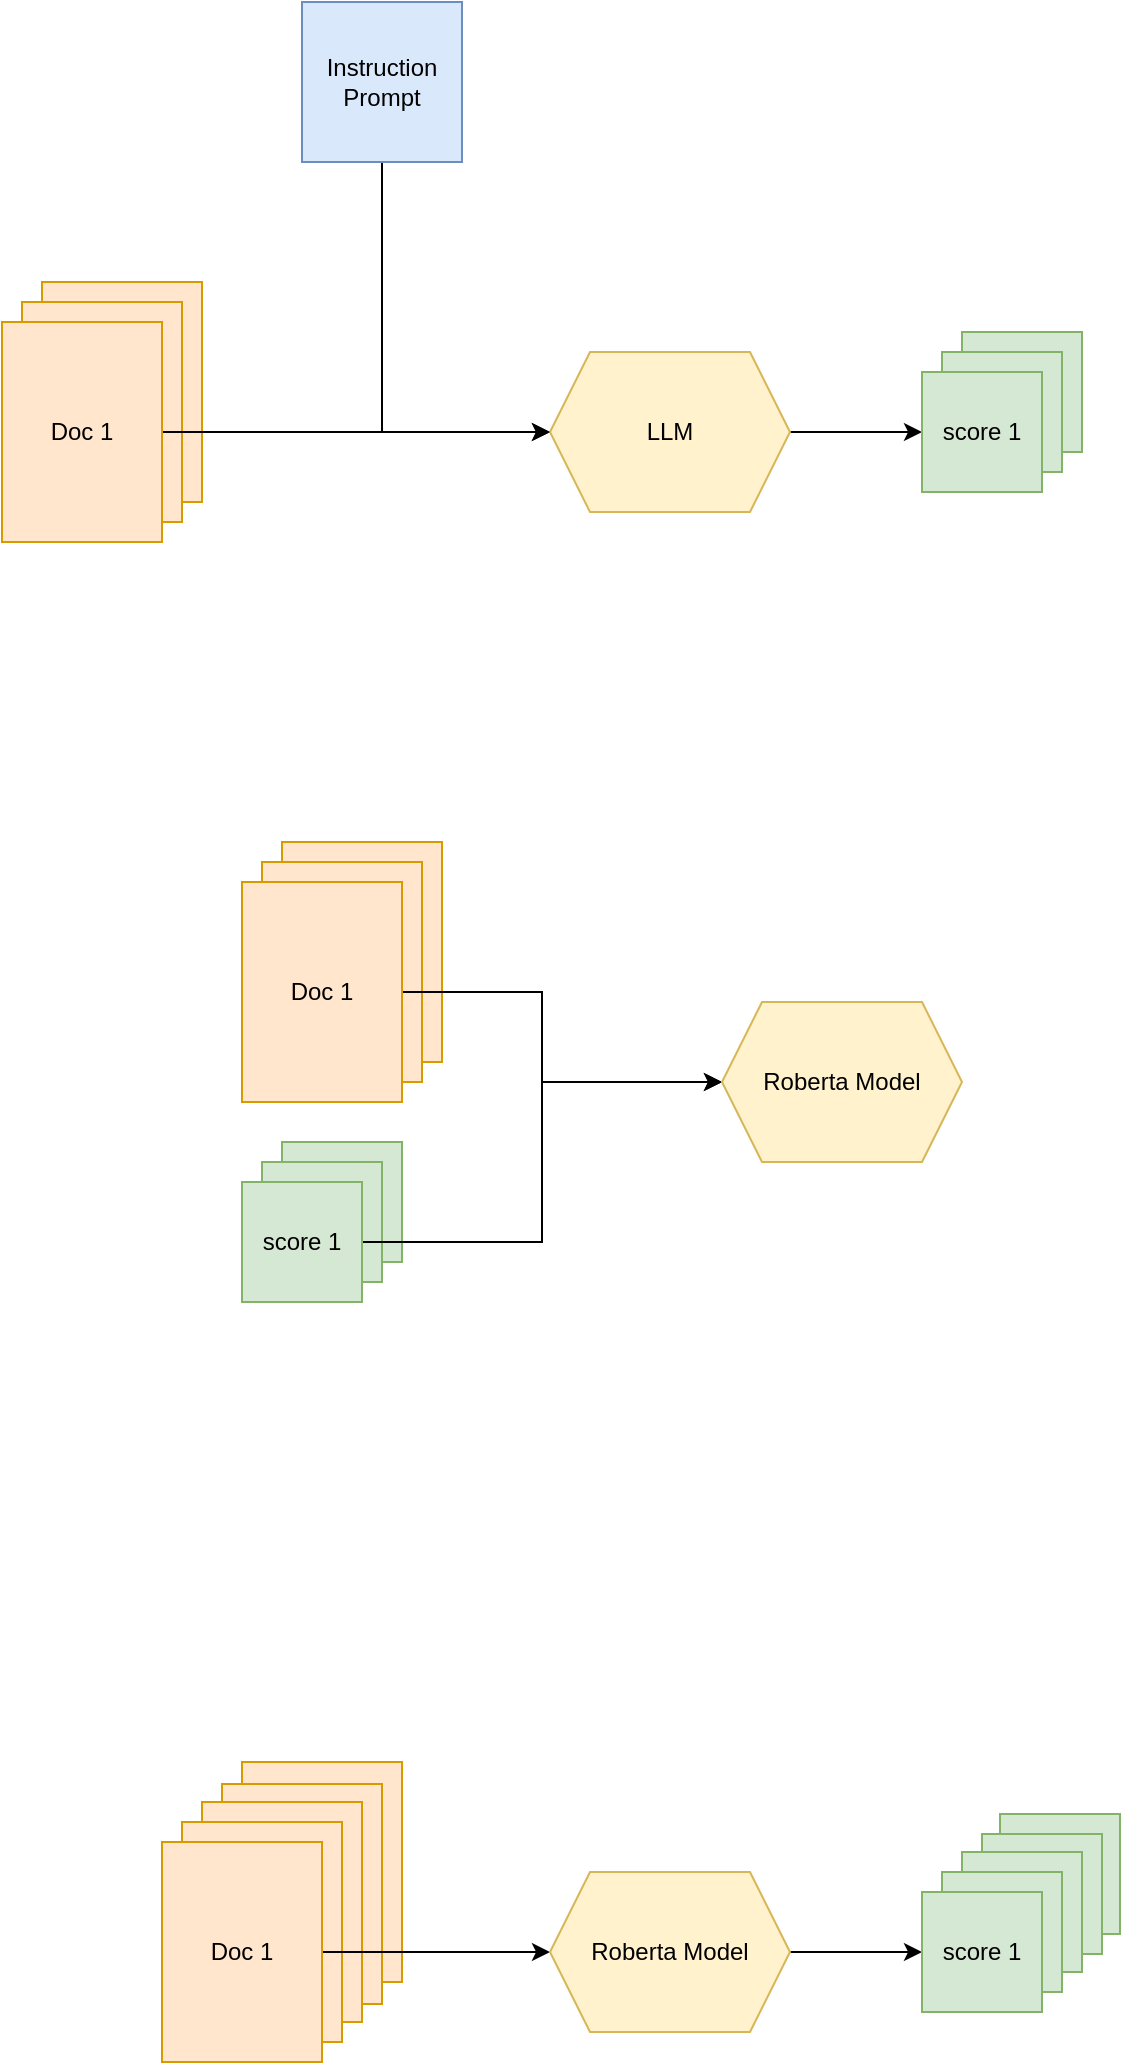 <mxfile version="24.8.4">
  <diagram name="Seite-1" id="v4ofUynxJBS_CFGhmq24">
    <mxGraphModel dx="1026" dy="684" grid="1" gridSize="10" guides="1" tooltips="1" connect="1" arrows="1" fold="1" page="1" pageScale="1" pageWidth="827" pageHeight="1169" math="0" shadow="0">
      <root>
        <mxCell id="0" />
        <mxCell id="1" parent="0" />
        <mxCell id="hATXF8DC0jCERqaa6WJ1-39" value="score 1" style="whiteSpace=wrap;html=1;aspect=fixed;fillColor=#d5e8d4;strokeColor=#82b366;" parent="1" vertex="1">
          <mxGeometry x="639" y="926" width="60" height="60" as="geometry" />
        </mxCell>
        <mxCell id="hATXF8DC0jCERqaa6WJ1-38" value="score 1" style="whiteSpace=wrap;html=1;aspect=fixed;fillColor=#d5e8d4;strokeColor=#82b366;" parent="1" vertex="1">
          <mxGeometry x="630" y="936" width="60" height="60" as="geometry" />
        </mxCell>
        <mxCell id="hATXF8DC0jCERqaa6WJ1-37" value="" style="rounded=0;whiteSpace=wrap;html=1;fillColor=#ffe6cc;strokeColor=#d79b00;" parent="1" vertex="1">
          <mxGeometry x="260" y="900" width="80" height="110" as="geometry" />
        </mxCell>
        <mxCell id="hATXF8DC0jCERqaa6WJ1-36" value="" style="rounded=0;whiteSpace=wrap;html=1;fillColor=#ffe6cc;strokeColor=#d79b00;" parent="1" vertex="1">
          <mxGeometry x="250" y="911" width="80" height="110" as="geometry" />
        </mxCell>
        <mxCell id="hATXF8DC0jCERqaa6WJ1-4" value="" style="rounded=0;whiteSpace=wrap;html=1;fillColor=#ffe6cc;strokeColor=#d79b00;" parent="1" vertex="1">
          <mxGeometry x="160" y="160" width="80" height="110" as="geometry" />
        </mxCell>
        <mxCell id="hATXF8DC0jCERqaa6WJ1-5" value="" style="rounded=0;whiteSpace=wrap;html=1;fillColor=#ffe6cc;strokeColor=#d79b00;" parent="1" vertex="1">
          <mxGeometry x="150" y="170" width="80" height="110" as="geometry" />
        </mxCell>
        <mxCell id="hATXF8DC0jCERqaa6WJ1-10" style="edgeStyle=orthogonalEdgeStyle;rounded=0;orthogonalLoop=1;jettySize=auto;html=1;entryX=0;entryY=0.5;entryDx=0;entryDy=0;" parent="1" source="hATXF8DC0jCERqaa6WJ1-6" target="hATXF8DC0jCERqaa6WJ1-7" edge="1">
          <mxGeometry relative="1" as="geometry" />
        </mxCell>
        <mxCell id="hATXF8DC0jCERqaa6WJ1-6" value="Doc 1" style="rounded=0;whiteSpace=wrap;html=1;fillColor=#ffe6cc;strokeColor=#d79b00;" parent="1" vertex="1">
          <mxGeometry x="140" y="180" width="80" height="110" as="geometry" />
        </mxCell>
        <mxCell id="hATXF8DC0jCERqaa6WJ1-14" style="edgeStyle=orthogonalEdgeStyle;rounded=0;orthogonalLoop=1;jettySize=auto;html=1;entryX=0;entryY=0.5;entryDx=0;entryDy=0;" parent="1" source="hATXF8DC0jCERqaa6WJ1-7" target="hATXF8DC0jCERqaa6WJ1-13" edge="1">
          <mxGeometry relative="1" as="geometry" />
        </mxCell>
        <mxCell id="hATXF8DC0jCERqaa6WJ1-7" value="LLM" style="shape=hexagon;perimeter=hexagonPerimeter2;whiteSpace=wrap;html=1;fixedSize=1;fillColor=#fff2cc;strokeColor=#d6b656;" parent="1" vertex="1">
          <mxGeometry x="414" y="195" width="120" height="80" as="geometry" />
        </mxCell>
        <mxCell id="hATXF8DC0jCERqaa6WJ1-9" style="edgeStyle=orthogonalEdgeStyle;rounded=0;orthogonalLoop=1;jettySize=auto;html=1;entryX=0;entryY=0.5;entryDx=0;entryDy=0;" parent="1" source="hATXF8DC0jCERqaa6WJ1-8" target="hATXF8DC0jCERqaa6WJ1-7" edge="1">
          <mxGeometry relative="1" as="geometry">
            <Array as="points">
              <mxPoint x="330" y="235" />
            </Array>
          </mxGeometry>
        </mxCell>
        <mxCell id="hATXF8DC0jCERqaa6WJ1-8" value="Instruction Prompt" style="whiteSpace=wrap;html=1;aspect=fixed;fillColor=#dae8fc;strokeColor=#6c8ebf;" parent="1" vertex="1">
          <mxGeometry x="290" y="20" width="80" height="80" as="geometry" />
        </mxCell>
        <mxCell id="hATXF8DC0jCERqaa6WJ1-11" value="score 1" style="whiteSpace=wrap;html=1;aspect=fixed;fillColor=#d5e8d4;strokeColor=#82b366;" parent="1" vertex="1">
          <mxGeometry x="620" y="185" width="60" height="60" as="geometry" />
        </mxCell>
        <mxCell id="hATXF8DC0jCERqaa6WJ1-12" value="score 1" style="whiteSpace=wrap;html=1;aspect=fixed;fillColor=#d5e8d4;strokeColor=#82b366;" parent="1" vertex="1">
          <mxGeometry x="610" y="195" width="60" height="60" as="geometry" />
        </mxCell>
        <mxCell id="hATXF8DC0jCERqaa6WJ1-13" value="score 1" style="whiteSpace=wrap;html=1;aspect=fixed;fillColor=#d5e8d4;strokeColor=#82b366;" parent="1" vertex="1">
          <mxGeometry x="600" y="205" width="60" height="60" as="geometry" />
        </mxCell>
        <mxCell id="hATXF8DC0jCERqaa6WJ1-15" value="" style="rounded=0;whiteSpace=wrap;html=1;fillColor=#ffe6cc;strokeColor=#d79b00;" parent="1" vertex="1">
          <mxGeometry x="280" y="440" width="80" height="110" as="geometry" />
        </mxCell>
        <mxCell id="hATXF8DC0jCERqaa6WJ1-16" value="" style="rounded=0;whiteSpace=wrap;html=1;fillColor=#ffe6cc;strokeColor=#d79b00;" parent="1" vertex="1">
          <mxGeometry x="270" y="450" width="80" height="110" as="geometry" />
        </mxCell>
        <mxCell id="hATXF8DC0jCERqaa6WJ1-22" style="edgeStyle=orthogonalEdgeStyle;rounded=0;orthogonalLoop=1;jettySize=auto;html=1;entryX=0;entryY=0.5;entryDx=0;entryDy=0;" parent="1" source="hATXF8DC0jCERqaa6WJ1-17" target="hATXF8DC0jCERqaa6WJ1-21" edge="1">
          <mxGeometry relative="1" as="geometry">
            <Array as="points">
              <mxPoint x="410" y="515" />
              <mxPoint x="410" y="560" />
            </Array>
          </mxGeometry>
        </mxCell>
        <mxCell id="hATXF8DC0jCERqaa6WJ1-17" value="Doc 1" style="rounded=0;whiteSpace=wrap;html=1;fillColor=#ffe6cc;strokeColor=#d79b00;" parent="1" vertex="1">
          <mxGeometry x="260" y="460" width="80" height="110" as="geometry" />
        </mxCell>
        <mxCell id="hATXF8DC0jCERqaa6WJ1-18" value="score 1" style="whiteSpace=wrap;html=1;aspect=fixed;fillColor=#d5e8d4;strokeColor=#82b366;" parent="1" vertex="1">
          <mxGeometry x="280" y="590" width="60" height="60" as="geometry" />
        </mxCell>
        <mxCell id="hATXF8DC0jCERqaa6WJ1-19" value="score 1" style="whiteSpace=wrap;html=1;aspect=fixed;fillColor=#d5e8d4;strokeColor=#82b366;" parent="1" vertex="1">
          <mxGeometry x="270" y="600" width="60" height="60" as="geometry" />
        </mxCell>
        <mxCell id="hATXF8DC0jCERqaa6WJ1-23" style="edgeStyle=orthogonalEdgeStyle;rounded=0;orthogonalLoop=1;jettySize=auto;html=1;entryX=0;entryY=0.5;entryDx=0;entryDy=0;" parent="1" source="hATXF8DC0jCERqaa6WJ1-20" target="hATXF8DC0jCERqaa6WJ1-21" edge="1">
          <mxGeometry relative="1" as="geometry" />
        </mxCell>
        <mxCell id="hATXF8DC0jCERqaa6WJ1-20" value="score 1" style="whiteSpace=wrap;html=1;aspect=fixed;fillColor=#d5e8d4;strokeColor=#82b366;" parent="1" vertex="1">
          <mxGeometry x="260" y="610" width="60" height="60" as="geometry" />
        </mxCell>
        <mxCell id="hATXF8DC0jCERqaa6WJ1-21" value="Roberta Model" style="shape=hexagon;perimeter=hexagonPerimeter2;whiteSpace=wrap;html=1;fixedSize=1;fillColor=#fff2cc;strokeColor=#d6b656;" parent="1" vertex="1">
          <mxGeometry x="500" y="520" width="120" height="80" as="geometry" />
        </mxCell>
        <mxCell id="hATXF8DC0jCERqaa6WJ1-25" value="" style="rounded=0;whiteSpace=wrap;html=1;fillColor=#ffe6cc;strokeColor=#d79b00;" parent="1" vertex="1">
          <mxGeometry x="240" y="920" width="80" height="110" as="geometry" />
        </mxCell>
        <mxCell id="hATXF8DC0jCERqaa6WJ1-26" value="" style="rounded=0;whiteSpace=wrap;html=1;fillColor=#ffe6cc;strokeColor=#d79b00;" parent="1" vertex="1">
          <mxGeometry x="230" y="930" width="80" height="110" as="geometry" />
        </mxCell>
        <mxCell id="hATXF8DC0jCERqaa6WJ1-27" style="edgeStyle=orthogonalEdgeStyle;rounded=0;orthogonalLoop=1;jettySize=auto;html=1;entryX=0;entryY=0.5;entryDx=0;entryDy=0;" parent="1" source="hATXF8DC0jCERqaa6WJ1-28" target="hATXF8DC0jCERqaa6WJ1-30" edge="1">
          <mxGeometry relative="1" as="geometry" />
        </mxCell>
        <mxCell id="hATXF8DC0jCERqaa6WJ1-28" value="Doc 1" style="rounded=0;whiteSpace=wrap;html=1;fillColor=#ffe6cc;strokeColor=#d79b00;" parent="1" vertex="1">
          <mxGeometry x="220" y="940" width="80" height="110" as="geometry" />
        </mxCell>
        <mxCell id="hATXF8DC0jCERqaa6WJ1-29" style="edgeStyle=orthogonalEdgeStyle;rounded=0;orthogonalLoop=1;jettySize=auto;html=1;entryX=0;entryY=0.5;entryDx=0;entryDy=0;" parent="1" source="hATXF8DC0jCERqaa6WJ1-30" target="hATXF8DC0jCERqaa6WJ1-35" edge="1">
          <mxGeometry relative="1" as="geometry" />
        </mxCell>
        <mxCell id="hATXF8DC0jCERqaa6WJ1-30" value="Roberta Model" style="shape=hexagon;perimeter=hexagonPerimeter2;whiteSpace=wrap;html=1;fixedSize=1;fillColor=#fff2cc;strokeColor=#d6b656;" parent="1" vertex="1">
          <mxGeometry x="414" y="955" width="120" height="80" as="geometry" />
        </mxCell>
        <mxCell id="hATXF8DC0jCERqaa6WJ1-33" value="score 1" style="whiteSpace=wrap;html=1;aspect=fixed;fillColor=#d5e8d4;strokeColor=#82b366;" parent="1" vertex="1">
          <mxGeometry x="620" y="945" width="60" height="60" as="geometry" />
        </mxCell>
        <mxCell id="hATXF8DC0jCERqaa6WJ1-34" value="score 1" style="whiteSpace=wrap;html=1;aspect=fixed;fillColor=#d5e8d4;strokeColor=#82b366;" parent="1" vertex="1">
          <mxGeometry x="610" y="955" width="60" height="60" as="geometry" />
        </mxCell>
        <mxCell id="hATXF8DC0jCERqaa6WJ1-35" value="score 1" style="whiteSpace=wrap;html=1;aspect=fixed;fillColor=#d5e8d4;strokeColor=#82b366;" parent="1" vertex="1">
          <mxGeometry x="600" y="965" width="60" height="60" as="geometry" />
        </mxCell>
      </root>
    </mxGraphModel>
  </diagram>
</mxfile>
